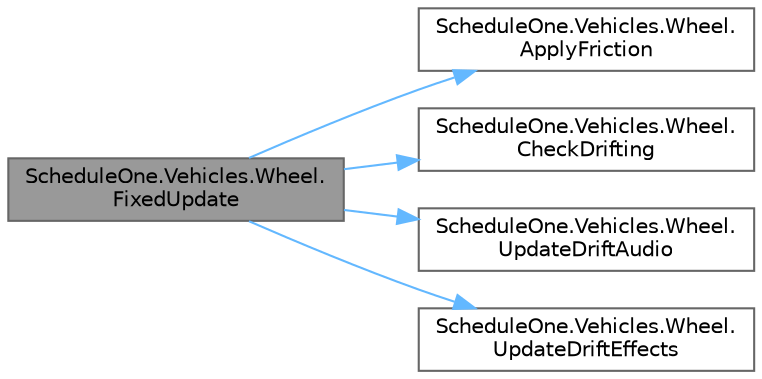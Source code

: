 digraph "ScheduleOne.Vehicles.Wheel.FixedUpdate"
{
 // LATEX_PDF_SIZE
  bgcolor="transparent";
  edge [fontname=Helvetica,fontsize=10,labelfontname=Helvetica,labelfontsize=10];
  node [fontname=Helvetica,fontsize=10,shape=box,height=0.2,width=0.4];
  rankdir="LR";
  Node1 [id="Node000001",label="ScheduleOne.Vehicles.Wheel.\lFixedUpdate",height=0.2,width=0.4,color="gray40", fillcolor="grey60", style="filled", fontcolor="black",tooltip=" "];
  Node1 -> Node2 [id="edge1_Node000001_Node000002",color="steelblue1",style="solid",tooltip=" "];
  Node2 [id="Node000002",label="ScheduleOne.Vehicles.Wheel.\lApplyFriction",height=0.2,width=0.4,color="grey40", fillcolor="white", style="filled",URL="$class_schedule_one_1_1_vehicles_1_1_wheel.html#af969164cc568473303d052fddd14cdc2",tooltip=" "];
  Node1 -> Node3 [id="edge2_Node000001_Node000003",color="steelblue1",style="solid",tooltip=" "];
  Node3 [id="Node000003",label="ScheduleOne.Vehicles.Wheel.\lCheckDrifting",height=0.2,width=0.4,color="grey40", fillcolor="white", style="filled",URL="$class_schedule_one_1_1_vehicles_1_1_wheel.html#ab76d337eb57a07320e5e799c96142e6c",tooltip=" "];
  Node1 -> Node4 [id="edge3_Node000001_Node000004",color="steelblue1",style="solid",tooltip=" "];
  Node4 [id="Node000004",label="ScheduleOne.Vehicles.Wheel.\lUpdateDriftAudio",height=0.2,width=0.4,color="grey40", fillcolor="white", style="filled",URL="$class_schedule_one_1_1_vehicles_1_1_wheel.html#a5bc158fd10fcb0f5784d75abde8407de",tooltip=" "];
  Node1 -> Node5 [id="edge4_Node000001_Node000005",color="steelblue1",style="solid",tooltip=" "];
  Node5 [id="Node000005",label="ScheduleOne.Vehicles.Wheel.\lUpdateDriftEffects",height=0.2,width=0.4,color="grey40", fillcolor="white", style="filled",URL="$class_schedule_one_1_1_vehicles_1_1_wheel.html#a8772bae52e0c45446211662f247f0efc",tooltip=" "];
}
